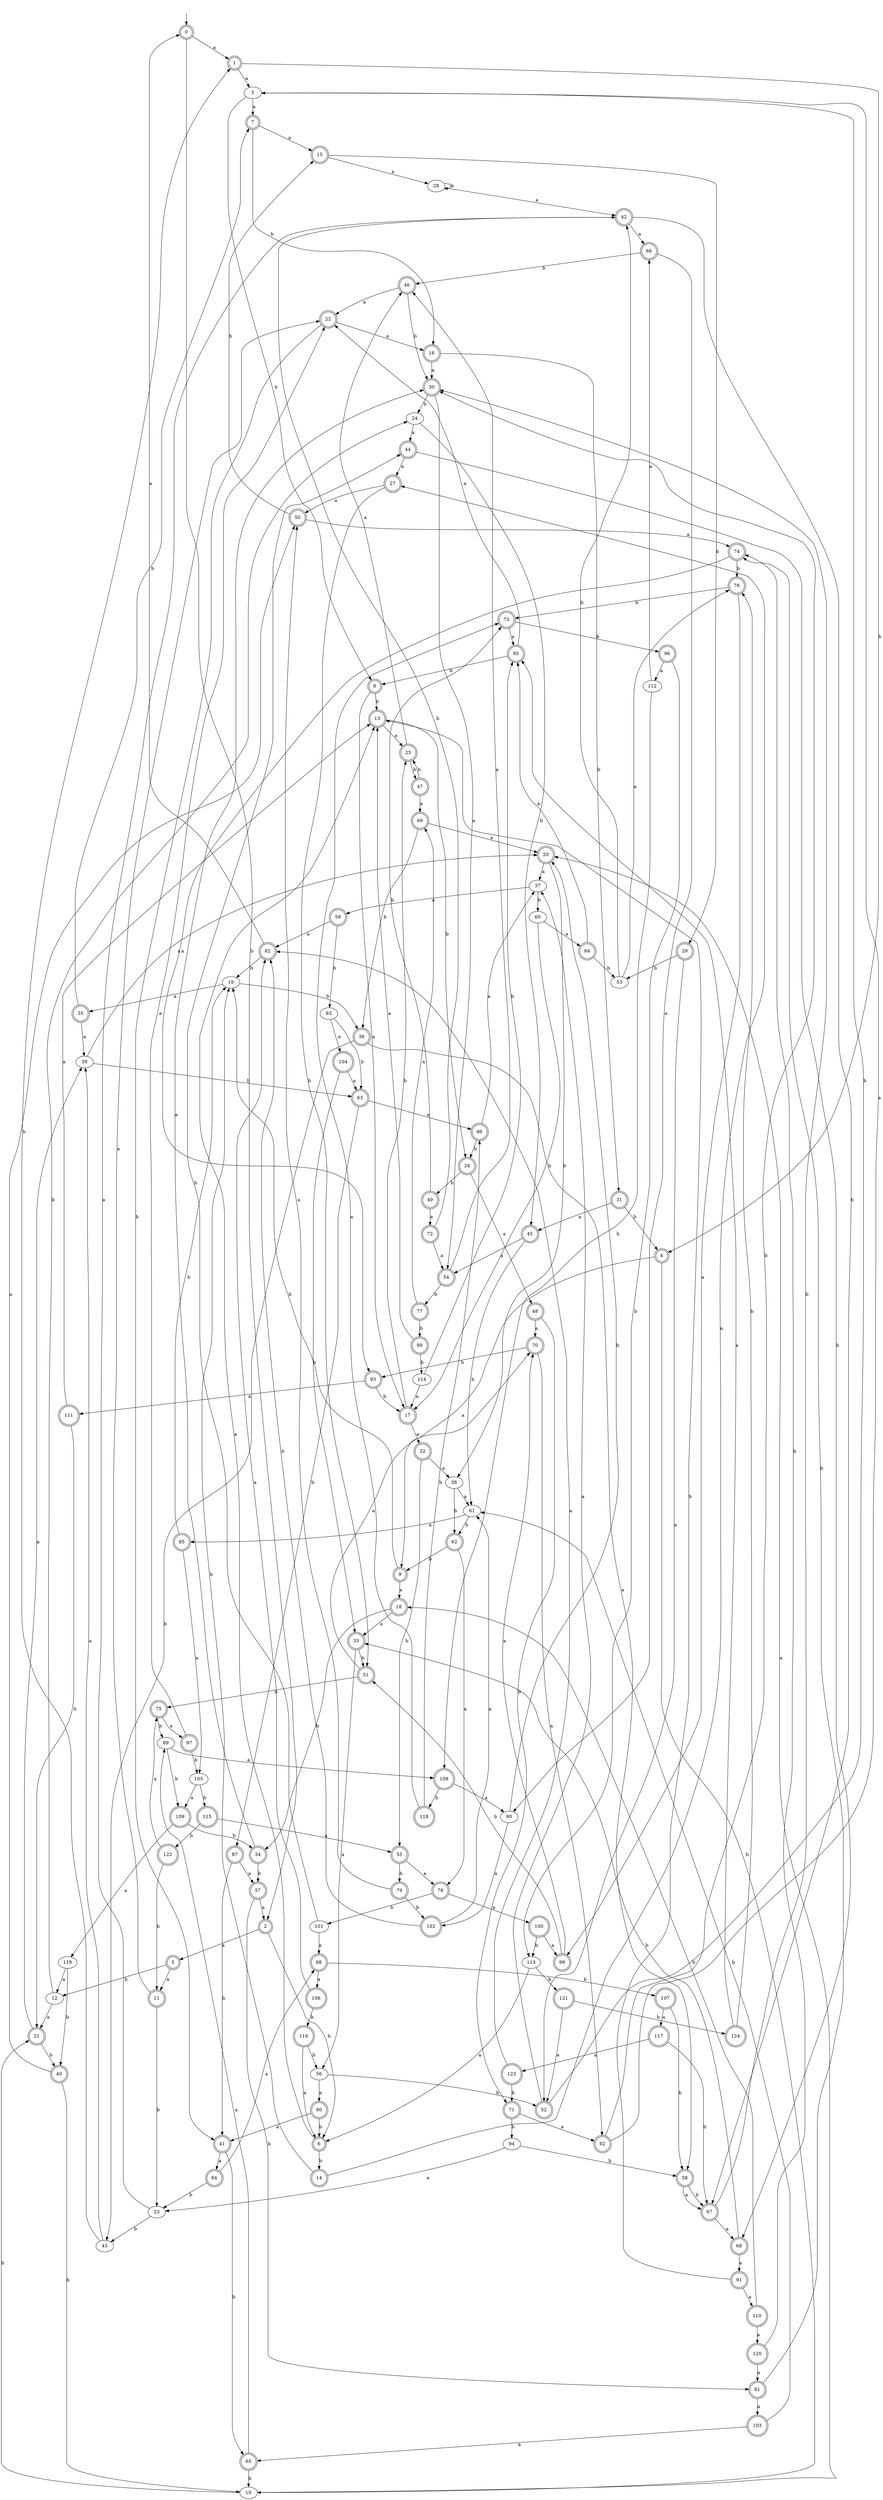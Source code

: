 digraph RandomDFA {
  __start0 [label="", shape=none];
  __start0 -> 0 [label=""];
  0 [shape=circle] [shape=doublecircle]
  0 -> 1 [label="a"]
  0 -> 2 [label="b"]
  1 [shape=doublecircle]
  1 -> 3 [label="a"]
  1 -> 4 [label="b"]
  2 [shape=doublecircle]
  2 -> 5 [label="a"]
  2 -> 6 [label="b"]
  3
  3 -> 7 [label="a"]
  3 -> 8 [label="b"]
  4 [shape=doublecircle]
  4 -> 9 [label="a"]
  4 -> 10 [label="b"]
  5 [shape=doublecircle]
  5 -> 11 [label="a"]
  5 -> 12 [label="b"]
  6 [shape=doublecircle]
  6 -> 13 [label="a"]
  6 -> 14 [label="b"]
  7 [shape=doublecircle]
  7 -> 15 [label="a"]
  7 -> 16 [label="b"]
  8 [shape=doublecircle]
  8 -> 17 [label="a"]
  8 -> 13 [label="b"]
  9 [shape=doublecircle]
  9 -> 18 [label="a"]
  9 -> 19 [label="b"]
  10
  10 -> 20 [label="a"]
  10 -> 21 [label="b"]
  11 [shape=doublecircle]
  11 -> 22 [label="a"]
  11 -> 23 [label="b"]
  12
  12 -> 21 [label="a"]
  12 -> 24 [label="b"]
  13 [shape=doublecircle]
  13 -> 25 [label="a"]
  13 -> 26 [label="b"]
  14 [shape=doublecircle]
  14 -> 27 [label="a"]
  14 -> 19 [label="b"]
  15 [shape=doublecircle]
  15 -> 28 [label="a"]
  15 -> 29 [label="b"]
  16 [shape=doublecircle]
  16 -> 30 [label="a"]
  16 -> 31 [label="b"]
  17 [shape=doublecircle]
  17 -> 32 [label="a"]
  17 -> 25 [label="b"]
  18 [shape=doublecircle]
  18 -> 33 [label="a"]
  18 -> 34 [label="b"]
  19
  19 -> 35 [label="a"]
  19 -> 36 [label="b"]
  20 [shape=doublecircle]
  20 -> 37 [label="a"]
  20 -> 38 [label="b"]
  21 [shape=doublecircle]
  21 -> 39 [label="a"]
  21 -> 40 [label="b"]
  22 [shape=doublecircle]
  22 -> 16 [label="a"]
  22 -> 41 [label="b"]
  23
  23 -> 42 [label="a"]
  23 -> 43 [label="b"]
  24
  24 -> 44 [label="a"]
  24 -> 45 [label="b"]
  25 [shape=doublecircle]
  25 -> 46 [label="a"]
  25 -> 47 [label="b"]
  26 [shape=doublecircle]
  26 -> 48 [label="a"]
  26 -> 49 [label="b"]
  27 [shape=doublecircle]
  27 -> 50 [label="a"]
  27 -> 51 [label="b"]
  28
  28 -> 42 [label="a"]
  28 -> 28 [label="b"]
  29 [shape=doublecircle]
  29 -> 52 [label="a"]
  29 -> 53 [label="b"]
  30 [shape=doublecircle]
  30 -> 54 [label="a"]
  30 -> 24 [label="b"]
  31 [shape=doublecircle]
  31 -> 45 [label="a"]
  31 -> 4 [label="b"]
  32 [shape=doublecircle]
  32 -> 38 [label="a"]
  32 -> 55 [label="b"]
  33 [shape=doublecircle]
  33 -> 56 [label="a"]
  33 -> 51 [label="b"]
  34 [shape=doublecircle]
  34 -> 30 [label="a"]
  34 -> 57 [label="b"]
  35 [shape=doublecircle]
  35 -> 39 [label="a"]
  35 -> 7 [label="b"]
  36 [shape=doublecircle]
  36 -> 58 [label="a"]
  36 -> 43 [label="b"]
  37
  37 -> 59 [label="a"]
  37 -> 60 [label="b"]
  38
  38 -> 61 [label="a"]
  38 -> 62 [label="b"]
  39
  39 -> 20 [label="a"]
  39 -> 63 [label="b"]
  40 [shape=doublecircle]
  40 -> 50 [label="a"]
  40 -> 10 [label="b"]
  41 [shape=doublecircle]
  41 -> 64 [label="a"]
  41 -> 65 [label="b"]
  42 [shape=doublecircle]
  42 -> 66 [label="a"]
  42 -> 67 [label="b"]
  43
  43 -> 39 [label="a"]
  43 -> 1 [label="b"]
  44 [shape=doublecircle]
  44 -> 27 [label="a"]
  44 -> 68 [label="b"]
  45 [shape=doublecircle]
  45 -> 54 [label="a"]
  45 -> 61 [label="b"]
  46 [shape=doublecircle]
  46 -> 22 [label="a"]
  46 -> 30 [label="b"]
  47 [shape=doublecircle]
  47 -> 69 [label="a"]
  47 -> 25 [label="b"]
  48 [shape=doublecircle]
  48 -> 70 [label="a"]
  48 -> 71 [label="b"]
  49 [shape=doublecircle]
  49 -> 72 [label="a"]
  49 -> 73 [label="b"]
  50 [shape=doublecircle]
  50 -> 74 [label="a"]
  50 -> 15 [label="b"]
  51 [shape=doublecircle]
  51 -> 70 [label="a"]
  51 -> 75 [label="b"]
  52 [shape=doublecircle]
  52 -> 37 [label="a"]
  52 -> 3 [label="b"]
  53
  53 -> 76 [label="a"]
  53 -> 42 [label="b"]
  54 [shape=doublecircle]
  54 -> 46 [label="a"]
  54 -> 77 [label="b"]
  55 [shape=doublecircle]
  55 -> 78 [label="a"]
  55 -> 79 [label="b"]
  56
  56 -> 80 [label="a"]
  56 -> 52 [label="b"]
  57 [shape=doublecircle]
  57 -> 2 [label="a"]
  57 -> 81 [label="b"]
  58 [shape=doublecircle]
  58 -> 67 [label="a"]
  58 -> 67 [label="b"]
  59 [shape=doublecircle]
  59 -> 82 [label="a"]
  59 -> 83 [label="b"]
  60
  60 -> 84 [label="a"]
  60 -> 17 [label="b"]
  61
  61 -> 85 [label="a"]
  61 -> 62 [label="b"]
  62 [shape=doublecircle]
  62 -> 78 [label="a"]
  62 -> 9 [label="b"]
  63 [shape=doublecircle]
  63 -> 86 [label="a"]
  63 -> 87 [label="b"]
  64 [shape=doublecircle]
  64 -> 88 [label="a"]
  64 -> 23 [label="b"]
  65 [shape=doublecircle]
  65 -> 89 [label="a"]
  65 -> 10 [label="b"]
  66 [shape=doublecircle]
  66 -> 90 [label="a"]
  66 -> 46 [label="b"]
  67 [shape=doublecircle]
  67 -> 68 [label="a"]
  67 -> 30 [label="b"]
  68 [shape=doublecircle]
  68 -> 91 [label="a"]
  68 -> 33 [label="b"]
  69 [shape=doublecircle]
  69 -> 20 [label="a"]
  69 -> 36 [label="b"]
  70 [shape=doublecircle]
  70 -> 92 [label="a"]
  70 -> 93 [label="b"]
  71 [shape=doublecircle]
  71 -> 92 [label="a"]
  71 -> 94 [label="b"]
  72 [shape=doublecircle]
  72 -> 54 [label="a"]
  72 -> 42 [label="b"]
  73 [shape=doublecircle]
  73 -> 95 [label="a"]
  73 -> 96 [label="b"]
  74 [shape=doublecircle]
  74 -> 93 [label="a"]
  74 -> 76 [label="b"]
  75 [shape=doublecircle]
  75 -> 97 [label="a"]
  75 -> 89 [label="b"]
  76 [shape=doublecircle]
  76 -> 98 [label="a"]
  76 -> 73 [label="b"]
  77 [shape=doublecircle]
  77 -> 69 [label="a"]
  77 -> 99 [label="b"]
  78 [shape=doublecircle]
  78 -> 100 [label="a"]
  78 -> 101 [label="b"]
  79 [shape=doublecircle]
  79 -> 50 [label="a"]
  79 -> 102 [label="b"]
  80 [shape=doublecircle]
  80 -> 41 [label="a"]
  80 -> 6 [label="b"]
  81 [shape=doublecircle]
  81 -> 103 [label="a"]
  81 -> 74 [label="b"]
  82 [shape=doublecircle]
  82 -> 0 [label="a"]
  82 -> 19 [label="b"]
  83
  83 -> 104 [label="a"]
  83 -> 63 [label="b"]
  84 [shape=doublecircle]
  84 -> 95 [label="a"]
  84 -> 53 [label="b"]
  85 [shape=doublecircle]
  85 -> 105 [label="a"]
  85 -> 19 [label="b"]
  86 [shape=doublecircle]
  86 -> 37 [label="a"]
  86 -> 26 [label="b"]
  87 [shape=doublecircle]
  87 -> 57 [label="a"]
  87 -> 41 [label="b"]
  88 [shape=doublecircle]
  88 -> 106 [label="a"]
  88 -> 107 [label="b"]
  89
  89 -> 108 [label="a"]
  89 -> 109 [label="b"]
  90
  90 -> 102 [label="a"]
  90 -> 20 [label="b"]
  91 [shape=doublecircle]
  91 -> 110 [label="a"]
  91 -> 13 [label="b"]
  92 [shape=doublecircle]
  92 -> 3 [label="a"]
  92 -> 30 [label="b"]
  93 [shape=doublecircle]
  93 -> 111 [label="a"]
  93 -> 17 [label="b"]
  94
  94 -> 23 [label="a"]
  94 -> 58 [label="b"]
  95 [shape=doublecircle]
  95 -> 22 [label="a"]
  95 -> 8 [label="b"]
  96 [shape=doublecircle]
  96 -> 112 [label="a"]
  96 -> 113 [label="b"]
  97 [shape=doublecircle]
  97 -> 22 [label="a"]
  97 -> 105 [label="b"]
  98 [shape=doublecircle]
  98 -> 70 [label="a"]
  98 -> 51 [label="b"]
  99 [shape=doublecircle]
  99 -> 13 [label="a"]
  99 -> 114 [label="b"]
  100 [shape=doublecircle]
  100 -> 98 [label="a"]
  100 -> 113 [label="b"]
  101
  101 -> 88 [label="a"]
  101 -> 44 [label="b"]
  102 [shape=doublecircle]
  102 -> 61 [label="a"]
  102 -> 82 [label="b"]
  103 [shape=doublecircle]
  103 -> 65 [label="a"]
  103 -> 61 [label="b"]
  104 [shape=doublecircle]
  104 -> 63 [label="a"]
  104 -> 33 [label="b"]
  105
  105 -> 109 [label="a"]
  105 -> 115 [label="b"]
  106 [shape=doublecircle]
  106 -> 82 [label="a"]
  106 -> 116 [label="b"]
  107 [shape=doublecircle]
  107 -> 117 [label="a"]
  107 -> 58 [label="b"]
  108 [shape=doublecircle]
  108 -> 90 [label="a"]
  108 -> 118 [label="b"]
  109 [shape=doublecircle]
  109 -> 119 [label="a"]
  109 -> 34 [label="b"]
  110 [shape=doublecircle]
  110 -> 120 [label="a"]
  110 -> 18 [label="b"]
  111 [shape=doublecircle]
  111 -> 13 [label="a"]
  111 -> 21 [label="b"]
  112
  112 -> 66 [label="a"]
  112 -> 108 [label="b"]
  113
  113 -> 6 [label="a"]
  113 -> 121 [label="b"]
  114
  114 -> 17 [label="a"]
  114 -> 95 [label="b"]
  115 [shape=doublecircle]
  115 -> 55 [label="a"]
  115 -> 122 [label="b"]
  116 [shape=doublecircle]
  116 -> 6 [label="a"]
  116 -> 56 [label="b"]
  117 [shape=doublecircle]
  117 -> 123 [label="a"]
  117 -> 67 [label="b"]
  118 [shape=doublecircle]
  118 -> 73 [label="a"]
  118 -> 86 [label="b"]
  119
  119 -> 12 [label="a"]
  119 -> 40 [label="b"]
  120 [shape=doublecircle]
  120 -> 81 [label="a"]
  120 -> 74 [label="b"]
  121 [shape=doublecircle]
  121 -> 52 [label="a"]
  121 -> 124 [label="b"]
  122 [shape=doublecircle]
  122 -> 75 [label="a"]
  122 -> 11 [label="b"]
  123 [shape=doublecircle]
  123 -> 82 [label="a"]
  123 -> 71 [label="b"]
  124 [shape=doublecircle]
  124 -> 95 [label="a"]
  124 -> 76 [label="b"]
}
